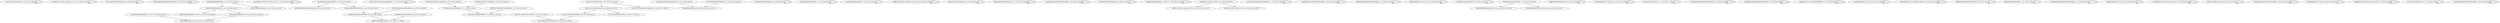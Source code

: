 digraph G {
    "01001100110000100010_1-21_COV:16_LEN:20" -> "01001100110000100010_1-21_COV:16_LEN:20";
    "00100000110100111100011101101_1-30_COV:19_LEN:29" -> "00100000110100111100011101101_1-30_COV:19_LEN:29";
    "1001100001000100000000_6-28_COV:16_LEN:22" -> "1001100001000100000000_6-28_COV:16_LEN:22";
    "00000000000000000000000000000_1-30_COV:30_LEN:29" -> "00000000000000000000000000000_1-30_COV:30_LEN:29";
    "000001000000000000011_2-22_COV:256_LEN:21" -> "00010000000000000111001101_4-30_COV:39_LEN:26";
    "000001000000000000011_2-22_COV:256_LEN:21" -> "00010000000000000111100_4-26_COV:214_LEN:23";
    "001000001100100111100011101101_1-30_COV:140_LEN:30" -> "001000001100100111100011101101_1-30_COV:140_LEN:30";
    "0010000000000001000000_1-22_COV:321_LEN:22" -> "00000000000010000000000000_4-30_COV:19_LEN:26";
    "0010000000000001000000_1-22_COV:321_LEN:22" -> "00000000000010000000000_4-26_COV:322_LEN:23";
    "01001100110000100010000000010_1-30_COV:35_LEN:29" -> "01001100110000100010000000010_1-30_COV:35_LEN:29";
    "1000000010001001010000000_1-25_COV:261_LEN:25" -> "001000100101000000000_7-27_COV:283_LEN:21";
    "001000100101000000000_7-27_COV:283_LEN:21" -> "1000100101000000000000_9-30_COV:411_LEN:22";
    "010010011000001000100000_1-25_COV:16_LEN:24" -> "001100000100010000000010_7-30_COV:351_LEN:24";
    "00100010000000000000001100_1-26_COV:68_LEN:26" -> "00000000000000011001100_8-30_COV:84_LEN:23";
    "100000000000010000000_3-24_COV:16_LEN:21" -> "100000000000010000000_3-24_COV:16_LEN:21";
    "00100000000000100000_1-21_COV:16_LEN:20" -> "00100000000000100000_1-21_COV:16_LEN:20";
    "000000000000000100001_1-22_COV:19_LEN:21" -> "000000000000000100001_1-22_COV:19_LEN:21";
    "000000011000101100000111001100_1-30_COV:186_LEN:30" -> "000000011000101100000111001100_1-30_COV:186_LEN:30";
    "0110011000001000100000_4-25_COV:308_LEN:22" -> "001100000100010000000010_7-30_COV:351_LEN:24";
    "00001000100101000000_4-24_COV:16_LEN:20" -> "00001000100101000000_4-24_COV:16_LEN:20";
    "00000000000000100000111011_1-27_COV:18_LEN:26" -> "00000000000000100000111011_1-27_COV:18_LEN:26";
    "10000000100010010000000000000_1-30_COV:19_LEN:29" -> "10000000100010010000000000000_1-30_COV:19_LEN:29";
    "000000010000000000000_8-29_COV:16_LEN:21" -> "00000100000000000000_11-30_COV:377_LEN:20";
    "100010010100000000000_9-30_COV:17_LEN:21" -> "100010010100000000000_9-30_COV:17_LEN:21";
    "00000010000000000001111001101_1-30_COV:25_LEN:29" -> "00000010000000000001111001101_1-30_COV:25_LEN:29";
    "0010000011001001110000_1-22_COV:206_LEN:22" -> "000001100100111000011101110_4-30_COV:176_LEN:27";
    "0010000011001001110000_1-22_COV:206_LEN:22" -> "00000110010011100001101110_4-30_COV:22_LEN:26";
    "01001100110000010010000000010_1-30_COV:31_LEN:29" -> "01001100110000010010000000010_1-30_COV:31_LEN:29";
    "001000011000100101000000000_1-27_COV:110_LEN:27" -> "1000100101000000000000_9-30_COV:411_LEN:22";
    "10000000100100101000000000000_1-30_COV:35_LEN:29" -> "10000000100100101000000000000_1-30_COV:35_LEN:29";
    "0010000000000000000001100_1-26_COV:26_LEN:25" -> "00000000000000011001100_8-30_COV:84_LEN:23";
    "0010000000000010000000000_1-26_COV:18_LEN:25" -> "0000000010000000000000_8-29_COV:361_LEN:22";
    "0000000000000000000111100_1-26_COV:99_LEN:25" -> "00000000000001111001101_8-30_COV:293_LEN:23";
    "00000000000000000000000000000_1-30_COV:24_LEN:29" -> "00000000000000000000000000000_1-30_COV:24_LEN:29";
    "100000010001001010000000_1-25_COV:18_LEN:24" -> "001000100101000000000_7-27_COV:283_LEN:21";
    "0000000000000111001101_8-30_COV:20_LEN:22" -> "0000000000000111001101_8-30_COV:20_LEN:22";
    "100010010100000000000_9-30_COV:19_LEN:21" -> "100010010100000000000_9-30_COV:19_LEN:21";
    "0000000000000001000001_1-22_COV:233_LEN:22" -> "00000000000010000011011100_4-30_COV:27_LEN:26";
    "0000000000000001000001_1-22_COV:233_LEN:22" -> "000000000000100000111011100_4-30_COV:194_LEN:27";
    "00000000100000000000_8-28_COV:16_LEN:20" -> "00000000100000000000_8-28_COV:16_LEN:20";
    "010000000000001111001101_6-30_COV:19_LEN:24" -> "010000000000001111001101_6-30_COV:19_LEN:24";
    "001100100110000111011_7-28_COV:17_LEN:21" -> "001100100110000111011_7-28_COV:17_LEN:21";
    "0000000010000000000000_8-29_COV:361_LEN:22" -> "00000100000000000000_11-30_COV:377_LEN:20";
    "100110011000001000100_2-22_COV:308_LEN:21" -> "0110011000001000100000_4-25_COV:308_LEN:22";
    "100110011000001000100_2-22_COV:308_LEN:21" -> "011001100000100010000_4-25_COV:17_LEN:21";
    "00100000000000010000000000000_1-30_COV:29_LEN:29" -> "00100000000000010000000000000_1-30_COV:29_LEN:29";
    "00000000000000000000000000000_1-30_COV:19_LEN:29" -> "00000000000000000000000000000_1-30_COV:19_LEN:29";
    "000000011011110101000000000001_1-30_COV:76_LEN:30" -> "000000011011110101000000000001_1-30_COV:76_LEN:30";
    "00000000000010000000000_4-26_COV:322_LEN:23" -> "0000000010000000000000_8-29_COV:361_LEN:22";
    "00000000000011110011_8-28_COV:16_LEN:20" -> "00000000000011110011_8-28_COV:16_LEN:20";
    "000100000100101100000011000000_1-30_COV:107_LEN:30" -> "000100000100101100000011000000_1-30_COV:107_LEN:30";
    "000000000100000000000000_6-30_COV:17_LEN:24" -> "000000000100000000000000_6-30_COV:17_LEN:24";
    "00000010000000000001_1-21_COV:16_LEN:20" -> "00000010000000000001_1-21_COV:16_LEN:20";
    "000000000000000000000000000000_1-30_COV:226_LEN:30" -> "000000000000000000000000000000_1-30_COV:226_LEN:30";
    "000000100000111011100_9-30_COV:16_LEN:21" -> "000000100000111011100_9-30_COV:16_LEN:21";
    "00100000110100111000011101110_1-30_COV:23_LEN:29" -> "00100000110100111000011101110_1-30_COV:23_LEN:29";
    "00000010000000000000_1-20_COV:274_LEN:20" -> "000001000000000000011_2-22_COV:256_LEN:21";
    "00000010000000000000_1-20_COV:274_LEN:20" -> "00000100000000000001_2-22_COV:16_LEN:20";
    "00010000000000000111100_4-26_COV:214_LEN:23" -> "00000000000001111001101_8-30_COV:293_LEN:23";
    "100010110000011001100_9-30_COV:16_LEN:21" -> "100010110000011001100_9-30_COV:16_LEN:21";
    "10000000100010010100000000000_1-30_COV:26_LEN:29" -> "10000000100010010100000000000_1-30_COV:26_LEN:29";
    "000000000000111100110_8-29_COV:16_LEN:21" -> "000000000000111100110_8-29_COV:16_LEN:21";
    "00000001100101100000111001100_1-30_COV:23_LEN:29" -> "00000001100101100000111001100_1-30_COV:23_LEN:29";
    "01001100110000010001_1-20_COV:310_LEN:20" -> "1001100110000010001000000010_2-30_COV:17_LEN:28";
    "01001100110000010001_1-20_COV:310_LEN:20" -> "100110011000001000100_2-22_COV:308_LEN:21";
    "01001101100000100010_1-21_COV:16_LEN:20" -> "01001101100000100010_1-21_COV:16_LEN:20";
    "00100000000000100000000000000_1-30_COV:46_LEN:29" -> "00100000000000100000000000000_1-30_COV:46_LEN:29";
}
